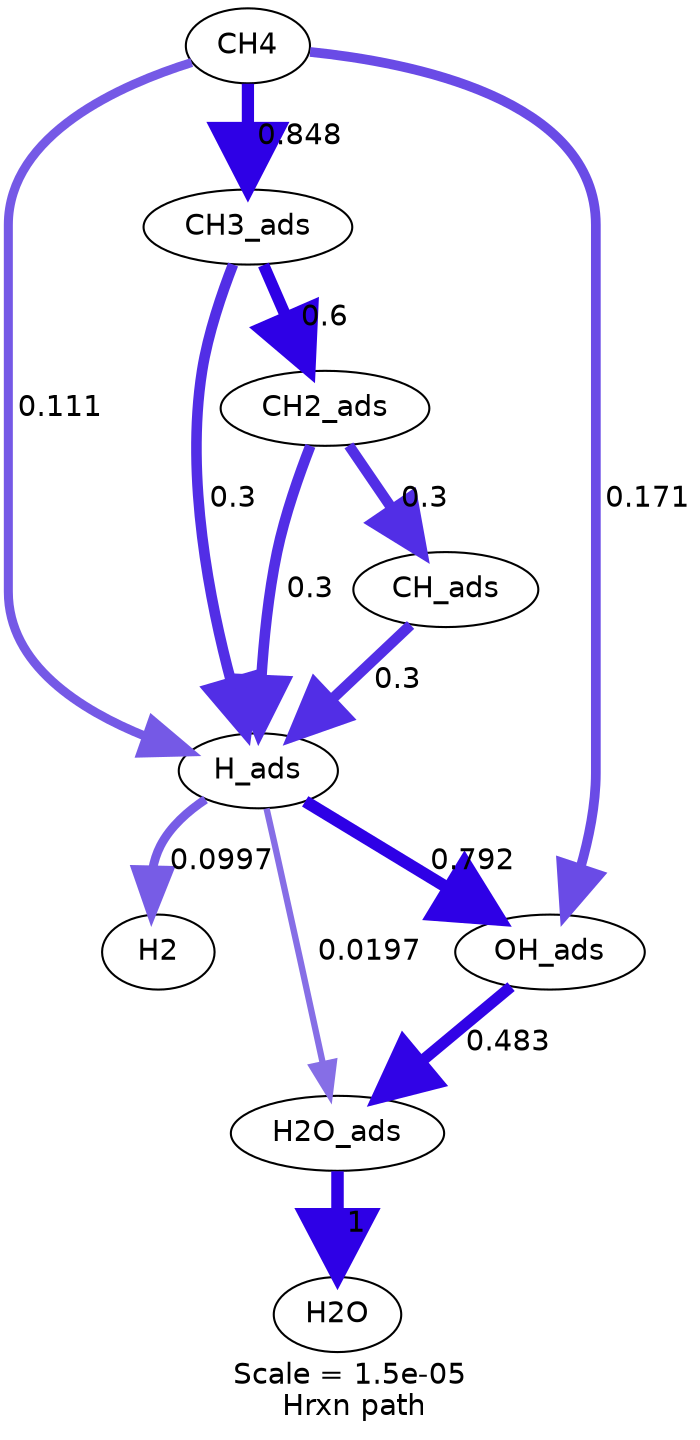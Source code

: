 digraph reaction_paths {
center=1;
s9 -> s0[fontname="Helvetica", style="setlinewidth(4.26)", arrowsize=2.13, color="0.7, 0.6, 0.9"
, label=" 0.0997"];
s3 -> s9[fontname="Helvetica", style="setlinewidth(4.34)", arrowsize=2.17, color="0.7, 0.611, 0.9"
, label=" 0.111"];
s14 -> s9[fontname="Helvetica", style="setlinewidth(5.09)", arrowsize=2.55, color="0.7, 0.8, 0.9"
, label=" 0.3"];
s9 -> s11[fontname="Helvetica", style="setlinewidth(5.82)", arrowsize=2.91, color="0.7, 1.29, 0.9"
, label=" 0.792"];
s9 -> s10[fontname="Helvetica", style="setlinewidth(3.04)", arrowsize=1.52, color="0.7, 0.52, 0.9"
, label=" 0.0197"];
s15 -> s9[fontname="Helvetica", style="setlinewidth(5.09)", arrowsize=2.55, color="0.7, 0.8, 0.9"
, label=" 0.3"];
s16 -> s9[fontname="Helvetica", style="setlinewidth(5.09)", arrowsize=2.55, color="0.7, 0.8, 0.9"
, label=" 0.3"];
s3 -> s14[fontname="Helvetica", style="setlinewidth(5.88)", arrowsize=2.94, color="0.7, 1.35, 0.9"
, label=" 0.848"];
s3 -> s11[fontname="Helvetica", style="setlinewidth(4.67)", arrowsize=2.33, color="0.7, 0.671, 0.9"
, label=" 0.171"];
s14 -> s15[fontname="Helvetica", style="setlinewidth(5.61)", arrowsize=2.81, color="0.7, 1.1, 0.9"
, label=" 0.6"];
s11 -> s10[fontname="Helvetica", style="setlinewidth(5.45)", arrowsize=2.73, color="0.7, 0.983, 0.9"
, label=" 0.483"];
s10 -> s2[fontname="Helvetica", style="setlinewidth(6)", arrowsize=3, color="0.7, 1.5, 0.9"
, label=" 1"];
s15 -> s16[fontname="Helvetica", style="setlinewidth(5.09)", arrowsize=2.55, color="0.7, 0.8, 0.9"
, label=" 0.3"];
s0 [ fontname="Helvetica", label="H2"];
s2 [ fontname="Helvetica", label="H2O"];
s3 [ fontname="Helvetica", label="CH4"];
s9 [ fontname="Helvetica", label="H_ads"];
s10 [ fontname="Helvetica", label="H2O_ads"];
s11 [ fontname="Helvetica", label="OH_ads"];
s14 [ fontname="Helvetica", label="CH3_ads"];
s15 [ fontname="Helvetica", label="CH2_ads"];
s16 [ fontname="Helvetica", label="CH_ads"];
 label = "Scale = 1.5e-05\l Hrxn path";
 fontname = "Helvetica";
}
